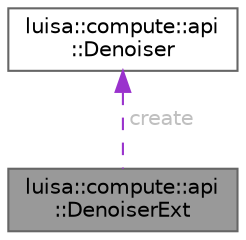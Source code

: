 digraph "luisa::compute::api::DenoiserExt"
{
 // LATEX_PDF_SIZE
  bgcolor="transparent";
  edge [fontname=Helvetica,fontsize=10,labelfontname=Helvetica,labelfontsize=10];
  node [fontname=Helvetica,fontsize=10,shape=box,height=0.2,width=0.4];
  Node1 [id="Node000001",label="luisa::compute::api\l::DenoiserExt",height=0.2,width=0.4,color="gray40", fillcolor="grey60", style="filled", fontcolor="black",tooltip=" "];
  Node2 -> Node1 [id="edge2_Node000001_Node000002",dir="back",color="darkorchid3",style="dashed",tooltip=" ",label=" create",fontcolor="grey" ];
  Node2 [id="Node000002",label="luisa::compute::api\l::Denoiser",height=0.2,width=0.4,color="gray40", fillcolor="white", style="filled",URL="$structluisa_1_1compute_1_1api_1_1_denoiser.html",tooltip=" "];
}
